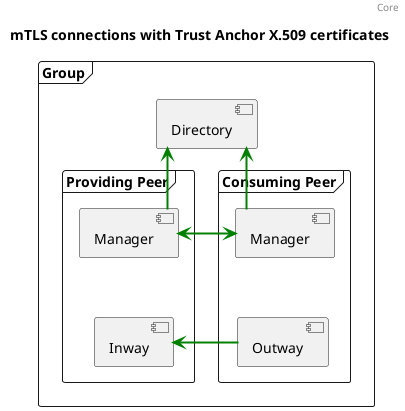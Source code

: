 @startuml

header: Core
title mTLS connections with Trust Anchor X.509 certificates

frame "Group" {
  frame "Consuming Peer" {
    component Outway as outway
    component "Manager" as managerConsumingPeer
  }
  frame "Providing Peer" {
     Component Inway as inway
     component "Manager" as managerProvidingPeer
  }
  component Directory as directory
}

managerConsumingPeer <-[bold,#green]l-> managerProvidingPeer
managerProvidingPeer -[bold,#green]u-> directory
managerConsumingPeer -[bold,#green]u-> directory
outway -[bold,#green]l-> inway
outway -[hidden]u-> managerConsumingPeer
inway -[hidden]u-> managerProvidingPeer

skinparam boxPadding 50
skinparam linetype polyline
skinparam linetype ortho
@enduml
